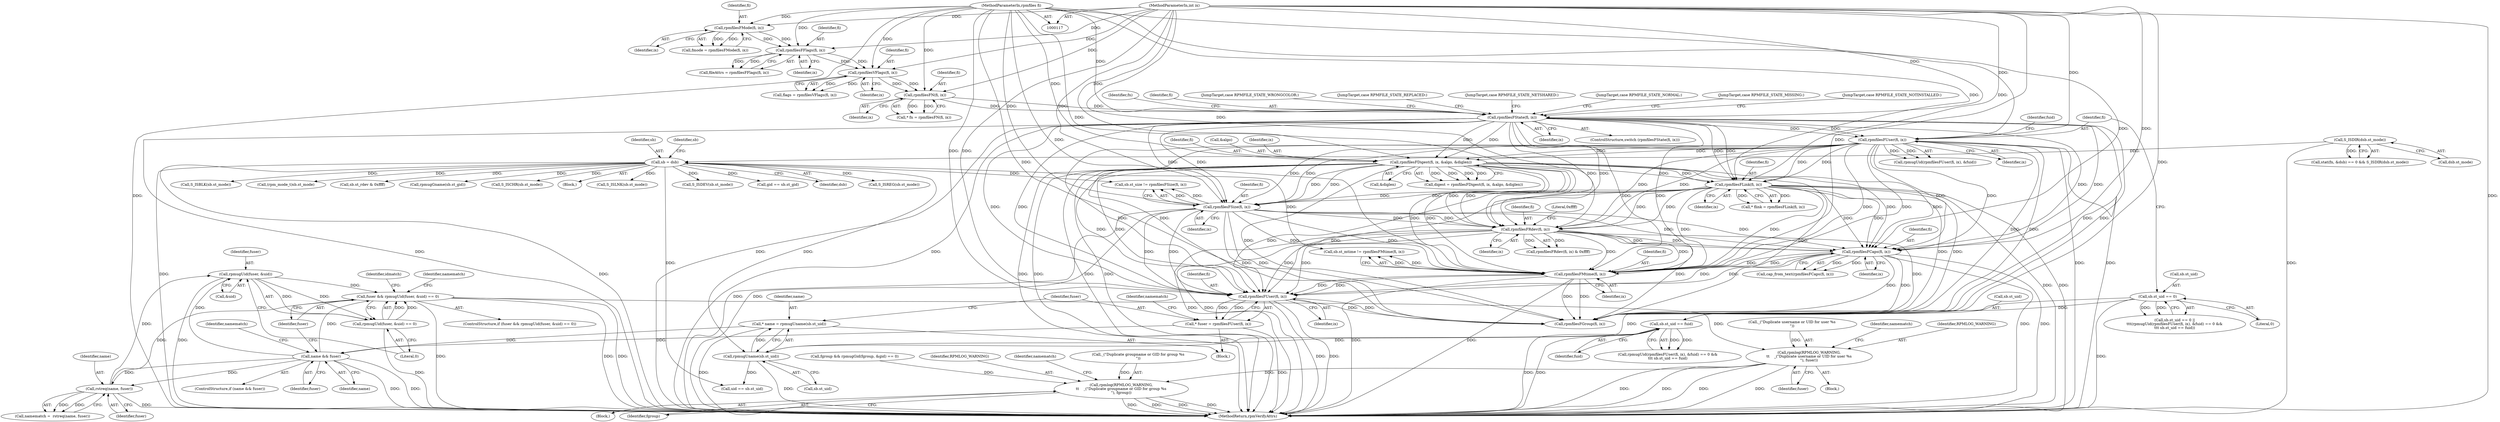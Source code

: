 digraph "0_rpm_c815822c8bdb138066ff58c624ae83e3a12ebfa9@pointer" {
"1000635" [label="(Call,rpmugUid(fuser, &uid))"];
"1000628" [label="(Call,rstreq(name, fuser))"];
"1000623" [label="(Call,name && fuser)"];
"1000601" [label="(Call,* name = rpmugUname(sb.st_uid))"];
"1000603" [label="(Call,rpmugUname(sb.st_uid))"];
"1000242" [label="(Call,sb = dsb)"];
"1000214" [label="(Call,S_ISDIR(dsb.st_mode))"];
"1000222" [label="(Call,sb.st_uid == 0)"];
"1000236" [label="(Call,sb.st_uid == fuid)"];
"1000608" [label="(Call,* fuser = rpmfilesFUser(fi, ix))"];
"1000610" [label="(Call,rpmfilesFUser(fi, ix))"];
"1000588" [label="(Call,rpmfilesFMtime(fi, ix))"];
"1000383" [label="(Call,rpmfilesFLink(fi, ix))"];
"1000306" [label="(Call,rpmfilesFDigest(fi, ix, &algo, &diglen))"];
"1000152" [label="(Call,rpmfilesFState(fi, ix))"];
"1000143" [label="(Call,rpmfilesFN(fi, ix))"];
"1000137" [label="(Call,rpmfilesVFlags(fi, ix))"];
"1000131" [label="(Call,rpmfilesFFlags(fi, ix))"];
"1000125" [label="(Call,rpmfilesFMode(fi, ix))"];
"1000118" [label="(MethodParameterIn,rpmfiles fi)"];
"1000119" [label="(MethodParameterIn,int ix)"];
"1000230" [label="(Call,rpmfilesFUser(fi, ix))"];
"1000413" [label="(Call,rpmfilesFSize(fi, ix))"];
"1000522" [label="(Call,rpmfilesFRdev(fi, ix))"];
"1000543" [label="(Call,rpmfilesFCaps(fi, ix))"];
"1000632" [label="(Call,fuser && rpmugUid(fuser, &uid) == 0)"];
"1000652" [label="(Call,rpmlog(RPMLOG_WARNING,\n\t\t    _(\"Duplicate username or UID for user %s\n\"), fuser))"];
"1000722" [label="(Call,rpmlog(RPMLOG_WARNING,\n\t\t    _(\"Duplicate groupname or GID for group %s\n\"), fgroup))"];
"1000634" [label="(Call,rpmugUid(fuser, &uid) == 0)"];
"1000177" [label="(JumpTarget,case RPMFILE_STATE_NORMAL:)"];
"1000241" [label="(Block,)"];
"1000243" [label="(Identifier,sb)"];
"1000231" [label="(Identifier,fi)"];
"1000229" [label="(Call,rpmugUid(rpmfilesFUser(fi, ix), &fuid))"];
"1000603" [label="(Call,rpmugUname(sb.st_uid))"];
"1000383" [label="(Call,rpmfilesFLink(fi, ix))"];
"1000660" [label="(Identifier,namematch)"];
"1000222" [label="(Call,sb.st_uid == 0)"];
"1000152" [label="(Call,rpmfilesFState(fi, ix))"];
"1000629" [label="(Identifier,name)"];
"1000118" [label="(MethodParameterIn,rpmfiles fi)"];
"1000723" [label="(Identifier,RPMLOG_WARNING)"];
"1000722" [label="(Call,rpmlog(RPMLOG_WARNING,\n\t\t    _(\"Duplicate groupname or GID for group %s\n\"), fgroup))"];
"1000207" [label="(Call,stat(fn, &dsb) == 0 && S_ISDIR(dsb.st_mode))"];
"1000636" [label="(Identifier,fuser)"];
"1000133" [label="(Identifier,ix)"];
"1000544" [label="(Identifier,fi)"];
"1000524" [label="(Identifier,ix)"];
"1000602" [label="(Identifier,name)"];
"1000543" [label="(Call,rpmfilesFCaps(fi, ix))"];
"1000545" [label="(Identifier,ix)"];
"1000521" [label="(Call,rpmfilesFRdev(fi, ix) & 0xffff)"];
"1000609" [label="(Identifier,fuser)"];
"1000522" [label="(Call,rpmfilesFRdev(fi, ix))"];
"1000413" [label="(Call,rpmfilesFSize(fi, ix))"];
"1000178" [label="(JumpTarget,case RPMFILE_STATE_MISSING:)"];
"1000246" [label="(Call,S_ISLNK(sb.st_mode))"];
"1000137" [label="(Call,rpmfilesVFlags(fi, ix))"];
"1000129" [label="(Call,fileAttrs = rpmfilesFFlags(fi, ix))"];
"1000641" [label="(Identifier,idmatch)"];
"1000612" [label="(Identifier,ix)"];
"1000123" [label="(Call,fmode = rpmfilesFMode(fi, ix))"];
"1000157" [label="(JumpTarget,case RPMFILE_STATE_NOTINSTALLED:)"];
"1000132" [label="(Identifier,fi)"];
"1000628" [label="(Call,rstreq(name, fuser))"];
"1000309" [label="(Call,&algo)"];
"1000127" [label="(Identifier,ix)"];
"1000234" [label="(Identifier,fuid)"];
"1000730" [label="(Identifier,namematch)"];
"1000604" [label="(Call,sb.st_uid)"];
"1000616" [label="(Identifier,namematch)"];
"1000311" [label="(Call,&diglen)"];
"1000381" [label="(Call,* flink = rpmfilesFLink(fi, ix))"];
"1000242" [label="(Call,sb = dsb)"];
"1000230" [label="(Call,rpmfilesFUser(fi, ix))"];
"1000589" [label="(Identifier,fi)"];
"1000505" [label="(Call,S_ISDEV(sb.st_mode))"];
"1000227" [label="(Call,rpmugUid(rpmfilesFUser(fi, ix), &fuid) == 0 &&\n\t\t\t sb.st_uid == fuid)"];
"1000144" [label="(Identifier,fi)"];
"1000626" [label="(Call,namematch =  rstreq(name, fuser))"];
"1000125" [label="(Call,rpmfilesFMode(fi, ix))"];
"1000635" [label="(Call,rpmugUid(fuser, &uid))"];
"1000712" [label="(Call,gid == sb.st_gid)"];
"1000642" [label="(Call,uid == sb.st_uid)"];
"1000649" [label="(Identifier,namematch)"];
"1000226" [label="(Literal,0)"];
"1000634" [label="(Call,rpmugUid(fuser, &uid) == 0)"];
"1000244" [label="(Identifier,dsb)"];
"1000131" [label="(Call,rpmfilesFFlags(fi, ix))"];
"1000633" [label="(Identifier,fuser)"];
"1000261" [label="(Call,S_ISREG(sb.st_mode))"];
"1000138" [label="(Identifier,fi)"];
"1000304" [label="(Call,digest = rpmfilesFDigest(fi, ix, &algo, &diglen))"];
"1000143" [label="(Call,rpmfilesFN(fi, ix))"];
"1000308" [label="(Identifier,ix)"];
"1000590" [label="(Identifier,ix)"];
"1000724" [label="(Call,_(\"Duplicate groupname or GID for group %s\n\"))"];
"1000141" [label="(Call,* fn = rpmfilesFN(fi, ix))"];
"1000611" [label="(Identifier,fi)"];
"1000139" [label="(Identifier,ix)"];
"1000630" [label="(Identifier,fuser)"];
"1000232" [label="(Identifier,ix)"];
"1000601" [label="(Call,* name = rpmugUname(sb.st_uid))"];
"1000183" [label="(Identifier,fn)"];
"1000307" [label="(Identifier,fi)"];
"1000414" [label="(Identifier,fi)"];
"1000126" [label="(Identifier,fi)"];
"1000680" [label="(Call,rpmfilesFGroup(fi, ix))"];
"1000632" [label="(Call,fuser && rpmugUid(fuser, &uid) == 0)"];
"1000588" [label="(Call,rpmfilesFMtime(fi, ix))"];
"1000542" [label="(Call,cap_from_text(rpmfilesFCaps(fi, ix)))"];
"1000385" [label="(Identifier,ix)"];
"1000622" [label="(ControlStructure,if (name && fuser))"];
"1000154" [label="(Identifier,ix)"];
"1000306" [label="(Call,rpmfilesFDigest(fi, ix, &algo, &diglen))"];
"1000721" [label="(Block,)"];
"1000215" [label="(Call,dsb.st_mode)"];
"1000656" [label="(Identifier,fuser)"];
"1000651" [label="(Block,)"];
"1000652" [label="(Call,rpmlog(RPMLOG_WARNING,\n\t\t    _(\"Duplicate username or UID for user %s\n\"), fuser))"];
"1000523" [label="(Identifier,fi)"];
"1000631" [label="(ControlStructure,if (fuser && rpmugUid(fuser, &uid) == 0))"];
"1000492" [label="(Call,S_ISBLK(sb.st_mode))"];
"1000153" [label="(Identifier,fi)"];
"1000623" [label="(Call,name && fuser)"];
"1000431" [label="(Call,(rpm_mode_t)sb.st_mode)"];
"1000384" [label="(Identifier,fi)"];
"1000135" [label="(Call,flags = rpmfilesVFlags(fi, ix))"];
"1000627" [label="(Identifier,namematch)"];
"1000639" [label="(Literal,0)"];
"1000608" [label="(Call,* fuser = rpmfilesFUser(fi, ix))"];
"1000165" [label="(JumpTarget,case RPMFILE_STATE_WRONGCOLOR:)"];
"1000637" [label="(Call,&uid)"];
"1000653" [label="(Identifier,RPMLOG_WARNING)"];
"1000223" [label="(Call,sb.st_uid)"];
"1000237" [label="(Call,sb.st_uid)"];
"1000726" [label="(Identifier,fgroup)"];
"1000525" [label="(Literal,0xffff)"];
"1000513" [label="(Call,sb.st_rdev & 0xffff)"];
"1000145" [label="(Identifier,ix)"];
"1000415" [label="(Identifier,ix)"];
"1000214" [label="(Call,S_ISDIR(dsb.st_mode))"];
"1000485" [label="(Call,S_ISCHR(sb.st_mode))"];
"1000160" [label="(JumpTarget,case RPMFILE_STATE_REPLACED:)"];
"1000654" [label="(Call,_(\"Duplicate username or UID for user %s\n\"))"];
"1000248" [label="(Identifier,sb)"];
"1000221" [label="(Call,sb.st_uid == 0 ||\n\t\t\t(rpmugUid(rpmfilesFUser(fi, ix), &fuid) == 0 &&\n\t\t\t sb.st_uid == fuid))"];
"1000151" [label="(ControlStructure,switch (rpmfilesFState(fi, ix)))"];
"1000610" [label="(Call,rpmfilesFUser(fi, ix))"];
"1000738" [label="(MethodReturn,rpmVerifyAttrs)"];
"1000584" [label="(Call,sb.st_mtime != rpmfilesFMtime(fi, ix))"];
"1000673" [label="(Call,rpmugGname(sb.st_gid))"];
"1000236" [label="(Call,sb.st_uid == fuid)"];
"1000599" [label="(Block,)"];
"1000240" [label="(Identifier,fuid)"];
"1000625" [label="(Identifier,fuser)"];
"1000156" [label="(JumpTarget,case RPMFILE_STATE_NETSHARED:)"];
"1000409" [label="(Call,sb.st_size != rpmfilesFSize(fi, ix))"];
"1000702" [label="(Call,fgroup && rpmugGid(fgroup, &gid) == 0)"];
"1000119" [label="(MethodParameterIn,int ix)"];
"1000624" [label="(Identifier,name)"];
"1000635" -> "1000634"  [label="AST: "];
"1000635" -> "1000637"  [label="CFG: "];
"1000636" -> "1000635"  [label="AST: "];
"1000637" -> "1000635"  [label="AST: "];
"1000639" -> "1000635"  [label="CFG: "];
"1000635" -> "1000738"  [label="DDG: "];
"1000635" -> "1000632"  [label="DDG: "];
"1000635" -> "1000634"  [label="DDG: "];
"1000635" -> "1000634"  [label="DDG: "];
"1000628" -> "1000635"  [label="DDG: "];
"1000623" -> "1000635"  [label="DDG: "];
"1000628" -> "1000626"  [label="AST: "];
"1000628" -> "1000630"  [label="CFG: "];
"1000629" -> "1000628"  [label="AST: "];
"1000630" -> "1000628"  [label="AST: "];
"1000626" -> "1000628"  [label="CFG: "];
"1000628" -> "1000738"  [label="DDG: "];
"1000628" -> "1000626"  [label="DDG: "];
"1000628" -> "1000626"  [label="DDG: "];
"1000623" -> "1000628"  [label="DDG: "];
"1000623" -> "1000628"  [label="DDG: "];
"1000628" -> "1000632"  [label="DDG: "];
"1000623" -> "1000622"  [label="AST: "];
"1000623" -> "1000624"  [label="CFG: "];
"1000623" -> "1000625"  [label="CFG: "];
"1000624" -> "1000623"  [label="AST: "];
"1000625" -> "1000623"  [label="AST: "];
"1000627" -> "1000623"  [label="CFG: "];
"1000633" -> "1000623"  [label="CFG: "];
"1000623" -> "1000738"  [label="DDG: "];
"1000623" -> "1000738"  [label="DDG: "];
"1000601" -> "1000623"  [label="DDG: "];
"1000608" -> "1000623"  [label="DDG: "];
"1000623" -> "1000632"  [label="DDG: "];
"1000601" -> "1000599"  [label="AST: "];
"1000601" -> "1000603"  [label="CFG: "];
"1000602" -> "1000601"  [label="AST: "];
"1000603" -> "1000601"  [label="AST: "];
"1000609" -> "1000601"  [label="CFG: "];
"1000601" -> "1000738"  [label="DDG: "];
"1000603" -> "1000601"  [label="DDG: "];
"1000603" -> "1000604"  [label="CFG: "];
"1000604" -> "1000603"  [label="AST: "];
"1000603" -> "1000738"  [label="DDG: "];
"1000242" -> "1000603"  [label="DDG: "];
"1000222" -> "1000603"  [label="DDG: "];
"1000236" -> "1000603"  [label="DDG: "];
"1000603" -> "1000642"  [label="DDG: "];
"1000242" -> "1000241"  [label="AST: "];
"1000242" -> "1000244"  [label="CFG: "];
"1000243" -> "1000242"  [label="AST: "];
"1000244" -> "1000242"  [label="AST: "];
"1000248" -> "1000242"  [label="CFG: "];
"1000242" -> "1000738"  [label="DDG: "];
"1000242" -> "1000738"  [label="DDG: "];
"1000214" -> "1000242"  [label="DDG: "];
"1000242" -> "1000246"  [label="DDG: "];
"1000242" -> "1000261"  [label="DDG: "];
"1000242" -> "1000409"  [label="DDG: "];
"1000242" -> "1000431"  [label="DDG: "];
"1000242" -> "1000485"  [label="DDG: "];
"1000242" -> "1000492"  [label="DDG: "];
"1000242" -> "1000505"  [label="DDG: "];
"1000242" -> "1000513"  [label="DDG: "];
"1000242" -> "1000584"  [label="DDG: "];
"1000242" -> "1000642"  [label="DDG: "];
"1000242" -> "1000673"  [label="DDG: "];
"1000242" -> "1000712"  [label="DDG: "];
"1000214" -> "1000207"  [label="AST: "];
"1000214" -> "1000215"  [label="CFG: "];
"1000215" -> "1000214"  [label="AST: "];
"1000207" -> "1000214"  [label="CFG: "];
"1000214" -> "1000738"  [label="DDG: "];
"1000214" -> "1000207"  [label="DDG: "];
"1000222" -> "1000221"  [label="AST: "];
"1000222" -> "1000226"  [label="CFG: "];
"1000223" -> "1000222"  [label="AST: "];
"1000226" -> "1000222"  [label="AST: "];
"1000231" -> "1000222"  [label="CFG: "];
"1000221" -> "1000222"  [label="CFG: "];
"1000222" -> "1000738"  [label="DDG: "];
"1000222" -> "1000221"  [label="DDG: "];
"1000222" -> "1000221"  [label="DDG: "];
"1000222" -> "1000236"  [label="DDG: "];
"1000236" -> "1000227"  [label="AST: "];
"1000236" -> "1000240"  [label="CFG: "];
"1000237" -> "1000236"  [label="AST: "];
"1000240" -> "1000236"  [label="AST: "];
"1000227" -> "1000236"  [label="CFG: "];
"1000236" -> "1000738"  [label="DDG: "];
"1000236" -> "1000738"  [label="DDG: "];
"1000236" -> "1000227"  [label="DDG: "];
"1000236" -> "1000227"  [label="DDG: "];
"1000608" -> "1000599"  [label="AST: "];
"1000608" -> "1000610"  [label="CFG: "];
"1000609" -> "1000608"  [label="AST: "];
"1000610" -> "1000608"  [label="AST: "];
"1000616" -> "1000608"  [label="CFG: "];
"1000608" -> "1000738"  [label="DDG: "];
"1000610" -> "1000608"  [label="DDG: "];
"1000610" -> "1000608"  [label="DDG: "];
"1000610" -> "1000612"  [label="CFG: "];
"1000611" -> "1000610"  [label="AST: "];
"1000612" -> "1000610"  [label="AST: "];
"1000610" -> "1000738"  [label="DDG: "];
"1000610" -> "1000738"  [label="DDG: "];
"1000588" -> "1000610"  [label="DDG: "];
"1000588" -> "1000610"  [label="DDG: "];
"1000383" -> "1000610"  [label="DDG: "];
"1000383" -> "1000610"  [label="DDG: "];
"1000306" -> "1000610"  [label="DDG: "];
"1000306" -> "1000610"  [label="DDG: "];
"1000413" -> "1000610"  [label="DDG: "];
"1000413" -> "1000610"  [label="DDG: "];
"1000152" -> "1000610"  [label="DDG: "];
"1000152" -> "1000610"  [label="DDG: "];
"1000522" -> "1000610"  [label="DDG: "];
"1000522" -> "1000610"  [label="DDG: "];
"1000543" -> "1000610"  [label="DDG: "];
"1000543" -> "1000610"  [label="DDG: "];
"1000230" -> "1000610"  [label="DDG: "];
"1000230" -> "1000610"  [label="DDG: "];
"1000118" -> "1000610"  [label="DDG: "];
"1000119" -> "1000610"  [label="DDG: "];
"1000610" -> "1000680"  [label="DDG: "];
"1000610" -> "1000680"  [label="DDG: "];
"1000588" -> "1000584"  [label="AST: "];
"1000588" -> "1000590"  [label="CFG: "];
"1000589" -> "1000588"  [label="AST: "];
"1000590" -> "1000588"  [label="AST: "];
"1000584" -> "1000588"  [label="CFG: "];
"1000588" -> "1000738"  [label="DDG: "];
"1000588" -> "1000738"  [label="DDG: "];
"1000588" -> "1000584"  [label="DDG: "];
"1000588" -> "1000584"  [label="DDG: "];
"1000383" -> "1000588"  [label="DDG: "];
"1000383" -> "1000588"  [label="DDG: "];
"1000306" -> "1000588"  [label="DDG: "];
"1000306" -> "1000588"  [label="DDG: "];
"1000413" -> "1000588"  [label="DDG: "];
"1000413" -> "1000588"  [label="DDG: "];
"1000152" -> "1000588"  [label="DDG: "];
"1000152" -> "1000588"  [label="DDG: "];
"1000522" -> "1000588"  [label="DDG: "];
"1000522" -> "1000588"  [label="DDG: "];
"1000543" -> "1000588"  [label="DDG: "];
"1000543" -> "1000588"  [label="DDG: "];
"1000230" -> "1000588"  [label="DDG: "];
"1000230" -> "1000588"  [label="DDG: "];
"1000118" -> "1000588"  [label="DDG: "];
"1000119" -> "1000588"  [label="DDG: "];
"1000588" -> "1000680"  [label="DDG: "];
"1000588" -> "1000680"  [label="DDG: "];
"1000383" -> "1000381"  [label="AST: "];
"1000383" -> "1000385"  [label="CFG: "];
"1000384" -> "1000383"  [label="AST: "];
"1000385" -> "1000383"  [label="AST: "];
"1000381" -> "1000383"  [label="CFG: "];
"1000383" -> "1000738"  [label="DDG: "];
"1000383" -> "1000738"  [label="DDG: "];
"1000383" -> "1000381"  [label="DDG: "];
"1000383" -> "1000381"  [label="DDG: "];
"1000306" -> "1000383"  [label="DDG: "];
"1000306" -> "1000383"  [label="DDG: "];
"1000152" -> "1000383"  [label="DDG: "];
"1000152" -> "1000383"  [label="DDG: "];
"1000230" -> "1000383"  [label="DDG: "];
"1000230" -> "1000383"  [label="DDG: "];
"1000118" -> "1000383"  [label="DDG: "];
"1000119" -> "1000383"  [label="DDG: "];
"1000383" -> "1000413"  [label="DDG: "];
"1000383" -> "1000413"  [label="DDG: "];
"1000383" -> "1000522"  [label="DDG: "];
"1000383" -> "1000522"  [label="DDG: "];
"1000383" -> "1000543"  [label="DDG: "];
"1000383" -> "1000543"  [label="DDG: "];
"1000383" -> "1000680"  [label="DDG: "];
"1000383" -> "1000680"  [label="DDG: "];
"1000306" -> "1000304"  [label="AST: "];
"1000306" -> "1000311"  [label="CFG: "];
"1000307" -> "1000306"  [label="AST: "];
"1000308" -> "1000306"  [label="AST: "];
"1000309" -> "1000306"  [label="AST: "];
"1000311" -> "1000306"  [label="AST: "];
"1000304" -> "1000306"  [label="CFG: "];
"1000306" -> "1000738"  [label="DDG: "];
"1000306" -> "1000738"  [label="DDG: "];
"1000306" -> "1000738"  [label="DDG: "];
"1000306" -> "1000738"  [label="DDG: "];
"1000306" -> "1000304"  [label="DDG: "];
"1000306" -> "1000304"  [label="DDG: "];
"1000306" -> "1000304"  [label="DDG: "];
"1000306" -> "1000304"  [label="DDG: "];
"1000152" -> "1000306"  [label="DDG: "];
"1000152" -> "1000306"  [label="DDG: "];
"1000230" -> "1000306"  [label="DDG: "];
"1000230" -> "1000306"  [label="DDG: "];
"1000118" -> "1000306"  [label="DDG: "];
"1000119" -> "1000306"  [label="DDG: "];
"1000306" -> "1000413"  [label="DDG: "];
"1000306" -> "1000413"  [label="DDG: "];
"1000306" -> "1000522"  [label="DDG: "];
"1000306" -> "1000522"  [label="DDG: "];
"1000306" -> "1000543"  [label="DDG: "];
"1000306" -> "1000543"  [label="DDG: "];
"1000306" -> "1000680"  [label="DDG: "];
"1000306" -> "1000680"  [label="DDG: "];
"1000152" -> "1000151"  [label="AST: "];
"1000152" -> "1000154"  [label="CFG: "];
"1000153" -> "1000152"  [label="AST: "];
"1000154" -> "1000152"  [label="AST: "];
"1000156" -> "1000152"  [label="CFG: "];
"1000157" -> "1000152"  [label="CFG: "];
"1000160" -> "1000152"  [label="CFG: "];
"1000165" -> "1000152"  [label="CFG: "];
"1000177" -> "1000152"  [label="CFG: "];
"1000178" -> "1000152"  [label="CFG: "];
"1000183" -> "1000152"  [label="CFG: "];
"1000152" -> "1000738"  [label="DDG: "];
"1000152" -> "1000738"  [label="DDG: "];
"1000152" -> "1000738"  [label="DDG: "];
"1000143" -> "1000152"  [label="DDG: "];
"1000143" -> "1000152"  [label="DDG: "];
"1000118" -> "1000152"  [label="DDG: "];
"1000119" -> "1000152"  [label="DDG: "];
"1000152" -> "1000230"  [label="DDG: "];
"1000152" -> "1000230"  [label="DDG: "];
"1000152" -> "1000413"  [label="DDG: "];
"1000152" -> "1000413"  [label="DDG: "];
"1000152" -> "1000522"  [label="DDG: "];
"1000152" -> "1000522"  [label="DDG: "];
"1000152" -> "1000543"  [label="DDG: "];
"1000152" -> "1000543"  [label="DDG: "];
"1000152" -> "1000680"  [label="DDG: "];
"1000152" -> "1000680"  [label="DDG: "];
"1000143" -> "1000141"  [label="AST: "];
"1000143" -> "1000145"  [label="CFG: "];
"1000144" -> "1000143"  [label="AST: "];
"1000145" -> "1000143"  [label="AST: "];
"1000141" -> "1000143"  [label="CFG: "];
"1000143" -> "1000141"  [label="DDG: "];
"1000143" -> "1000141"  [label="DDG: "];
"1000137" -> "1000143"  [label="DDG: "];
"1000137" -> "1000143"  [label="DDG: "];
"1000118" -> "1000143"  [label="DDG: "];
"1000119" -> "1000143"  [label="DDG: "];
"1000137" -> "1000135"  [label="AST: "];
"1000137" -> "1000139"  [label="CFG: "];
"1000138" -> "1000137"  [label="AST: "];
"1000139" -> "1000137"  [label="AST: "];
"1000135" -> "1000137"  [label="CFG: "];
"1000137" -> "1000135"  [label="DDG: "];
"1000137" -> "1000135"  [label="DDG: "];
"1000131" -> "1000137"  [label="DDG: "];
"1000131" -> "1000137"  [label="DDG: "];
"1000118" -> "1000137"  [label="DDG: "];
"1000119" -> "1000137"  [label="DDG: "];
"1000131" -> "1000129"  [label="AST: "];
"1000131" -> "1000133"  [label="CFG: "];
"1000132" -> "1000131"  [label="AST: "];
"1000133" -> "1000131"  [label="AST: "];
"1000129" -> "1000131"  [label="CFG: "];
"1000131" -> "1000129"  [label="DDG: "];
"1000131" -> "1000129"  [label="DDG: "];
"1000125" -> "1000131"  [label="DDG: "];
"1000125" -> "1000131"  [label="DDG: "];
"1000118" -> "1000131"  [label="DDG: "];
"1000119" -> "1000131"  [label="DDG: "];
"1000125" -> "1000123"  [label="AST: "];
"1000125" -> "1000127"  [label="CFG: "];
"1000126" -> "1000125"  [label="AST: "];
"1000127" -> "1000125"  [label="AST: "];
"1000123" -> "1000125"  [label="CFG: "];
"1000125" -> "1000123"  [label="DDG: "];
"1000125" -> "1000123"  [label="DDG: "];
"1000118" -> "1000125"  [label="DDG: "];
"1000119" -> "1000125"  [label="DDG: "];
"1000118" -> "1000117"  [label="AST: "];
"1000118" -> "1000738"  [label="DDG: "];
"1000118" -> "1000230"  [label="DDG: "];
"1000118" -> "1000413"  [label="DDG: "];
"1000118" -> "1000522"  [label="DDG: "];
"1000118" -> "1000543"  [label="DDG: "];
"1000118" -> "1000680"  [label="DDG: "];
"1000119" -> "1000117"  [label="AST: "];
"1000119" -> "1000738"  [label="DDG: "];
"1000119" -> "1000230"  [label="DDG: "];
"1000119" -> "1000413"  [label="DDG: "];
"1000119" -> "1000522"  [label="DDG: "];
"1000119" -> "1000543"  [label="DDG: "];
"1000119" -> "1000680"  [label="DDG: "];
"1000230" -> "1000229"  [label="AST: "];
"1000230" -> "1000232"  [label="CFG: "];
"1000231" -> "1000230"  [label="AST: "];
"1000232" -> "1000230"  [label="AST: "];
"1000234" -> "1000230"  [label="CFG: "];
"1000230" -> "1000738"  [label="DDG: "];
"1000230" -> "1000738"  [label="DDG: "];
"1000230" -> "1000229"  [label="DDG: "];
"1000230" -> "1000229"  [label="DDG: "];
"1000230" -> "1000413"  [label="DDG: "];
"1000230" -> "1000413"  [label="DDG: "];
"1000230" -> "1000522"  [label="DDG: "];
"1000230" -> "1000522"  [label="DDG: "];
"1000230" -> "1000543"  [label="DDG: "];
"1000230" -> "1000543"  [label="DDG: "];
"1000230" -> "1000680"  [label="DDG: "];
"1000230" -> "1000680"  [label="DDG: "];
"1000413" -> "1000409"  [label="AST: "];
"1000413" -> "1000415"  [label="CFG: "];
"1000414" -> "1000413"  [label="AST: "];
"1000415" -> "1000413"  [label="AST: "];
"1000409" -> "1000413"  [label="CFG: "];
"1000413" -> "1000738"  [label="DDG: "];
"1000413" -> "1000738"  [label="DDG: "];
"1000413" -> "1000409"  [label="DDG: "];
"1000413" -> "1000409"  [label="DDG: "];
"1000413" -> "1000522"  [label="DDG: "];
"1000413" -> "1000522"  [label="DDG: "];
"1000413" -> "1000543"  [label="DDG: "];
"1000413" -> "1000543"  [label="DDG: "];
"1000413" -> "1000680"  [label="DDG: "];
"1000413" -> "1000680"  [label="DDG: "];
"1000522" -> "1000521"  [label="AST: "];
"1000522" -> "1000524"  [label="CFG: "];
"1000523" -> "1000522"  [label="AST: "];
"1000524" -> "1000522"  [label="AST: "];
"1000525" -> "1000522"  [label="CFG: "];
"1000522" -> "1000738"  [label="DDG: "];
"1000522" -> "1000738"  [label="DDG: "];
"1000522" -> "1000521"  [label="DDG: "];
"1000522" -> "1000521"  [label="DDG: "];
"1000522" -> "1000543"  [label="DDG: "];
"1000522" -> "1000543"  [label="DDG: "];
"1000522" -> "1000680"  [label="DDG: "];
"1000522" -> "1000680"  [label="DDG: "];
"1000543" -> "1000542"  [label="AST: "];
"1000543" -> "1000545"  [label="CFG: "];
"1000544" -> "1000543"  [label="AST: "];
"1000545" -> "1000543"  [label="AST: "];
"1000542" -> "1000543"  [label="CFG: "];
"1000543" -> "1000738"  [label="DDG: "];
"1000543" -> "1000738"  [label="DDG: "];
"1000543" -> "1000542"  [label="DDG: "];
"1000543" -> "1000542"  [label="DDG: "];
"1000543" -> "1000680"  [label="DDG: "];
"1000543" -> "1000680"  [label="DDG: "];
"1000632" -> "1000631"  [label="AST: "];
"1000632" -> "1000633"  [label="CFG: "];
"1000632" -> "1000634"  [label="CFG: "];
"1000633" -> "1000632"  [label="AST: "];
"1000634" -> "1000632"  [label="AST: "];
"1000641" -> "1000632"  [label="CFG: "];
"1000649" -> "1000632"  [label="CFG: "];
"1000632" -> "1000738"  [label="DDG: "];
"1000632" -> "1000738"  [label="DDG: "];
"1000632" -> "1000738"  [label="DDG: "];
"1000634" -> "1000632"  [label="DDG: "];
"1000634" -> "1000632"  [label="DDG: "];
"1000632" -> "1000652"  [label="DDG: "];
"1000652" -> "1000651"  [label="AST: "];
"1000652" -> "1000656"  [label="CFG: "];
"1000653" -> "1000652"  [label="AST: "];
"1000654" -> "1000652"  [label="AST: "];
"1000656" -> "1000652"  [label="AST: "];
"1000660" -> "1000652"  [label="CFG: "];
"1000652" -> "1000738"  [label="DDG: "];
"1000652" -> "1000738"  [label="DDG: "];
"1000652" -> "1000738"  [label="DDG: "];
"1000652" -> "1000738"  [label="DDG: "];
"1000654" -> "1000652"  [label="DDG: "];
"1000652" -> "1000722"  [label="DDG: "];
"1000722" -> "1000721"  [label="AST: "];
"1000722" -> "1000726"  [label="CFG: "];
"1000723" -> "1000722"  [label="AST: "];
"1000724" -> "1000722"  [label="AST: "];
"1000726" -> "1000722"  [label="AST: "];
"1000730" -> "1000722"  [label="CFG: "];
"1000722" -> "1000738"  [label="DDG: "];
"1000722" -> "1000738"  [label="DDG: "];
"1000722" -> "1000738"  [label="DDG: "];
"1000722" -> "1000738"  [label="DDG: "];
"1000724" -> "1000722"  [label="DDG: "];
"1000702" -> "1000722"  [label="DDG: "];
"1000634" -> "1000639"  [label="CFG: "];
"1000639" -> "1000634"  [label="AST: "];
"1000634" -> "1000738"  [label="DDG: "];
}
